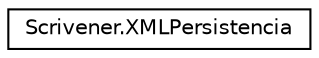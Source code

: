 digraph "Graphical Class Hierarchy"
{
  edge [fontname="Helvetica",fontsize="10",labelfontname="Helvetica",labelfontsize="10"];
  node [fontname="Helvetica",fontsize="10",shape=record];
  rankdir="LR";
  Node1 [label="Scrivener.XMLPersistencia",height=0.2,width=0.4,color="black", fillcolor="white", style="filled",URL="$class_scrivener_1_1_x_m_l_persistencia.html",tooltip="Carga y guarda los archivos XML "];
}
